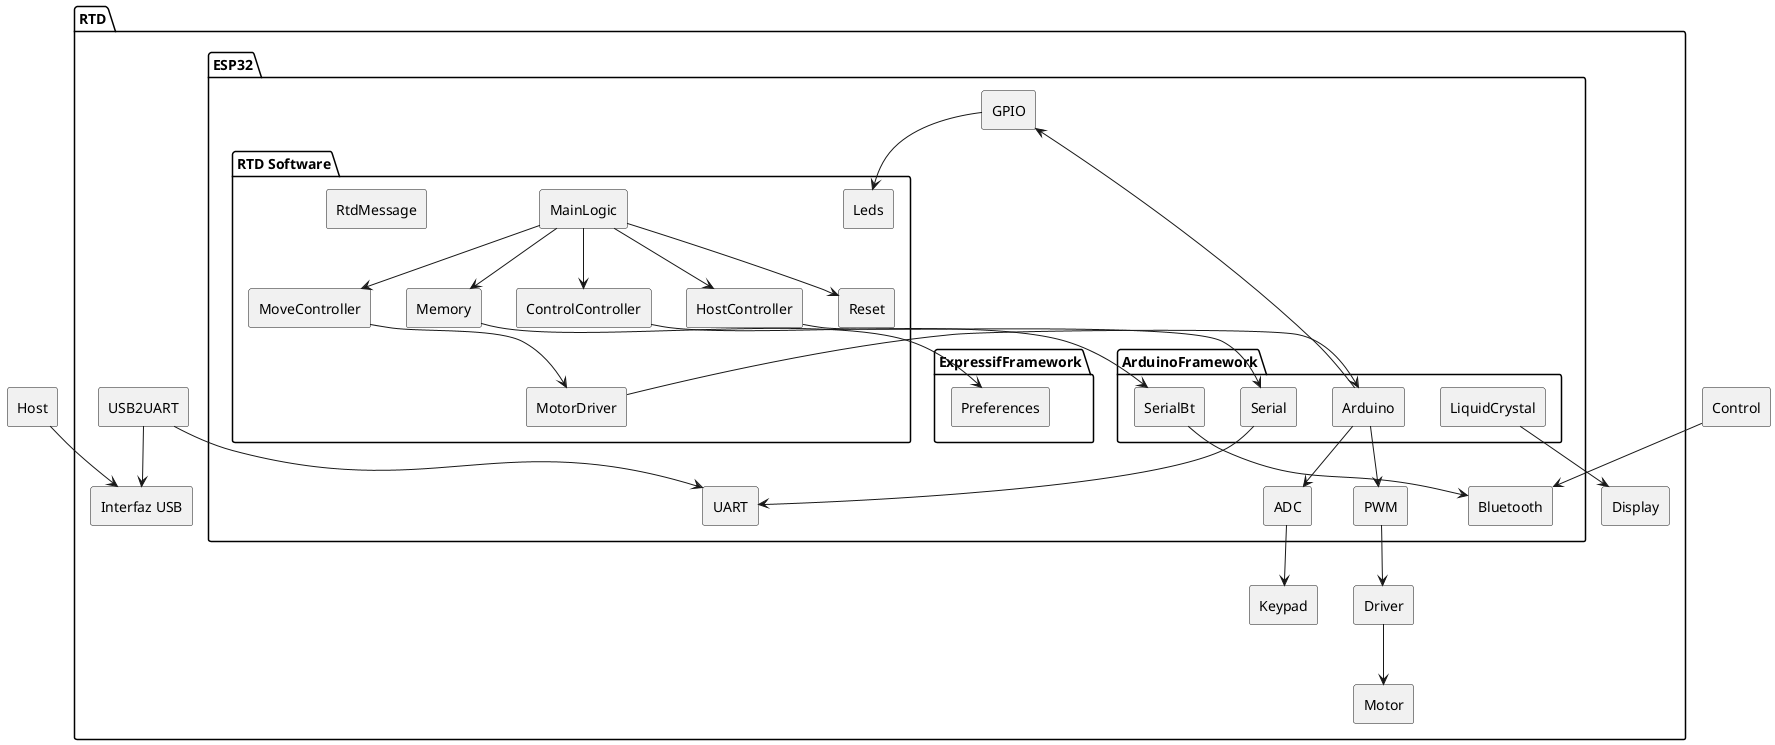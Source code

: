 @startuml

rectangle Host
rectangle Control

package "RTD" {
    rectangle Display
    rectangle Driver
    rectangle Keypad
    rectangle Motor
    rectangle USB as "Interfaz USB"
    rectangle USB2UART

    package "ESP32" {
        rectangle ADC
        rectangle Bluetooth
        rectangle GPIO
        rectangle PWM
        rectangle UART

        package "RTD Software" {
            rectangle ControlController
            rectangle Display
            rectangle HostController
            rectangle Leds
            rectangle MainLogic
            rectangle Memory
            rectangle RtdMessage
            rectangle MotorDriver
            rectangle MoveController
            rectangle Reset
        }

        package "ArduinoFramework" {
            rectangle Arduino
            rectangle LiquidCrystal
            rectangle Serial
            rectangle SerialBt
        }

        package "ExpressifFramework" {
            rectangle Preferences
        }
    }
}

' An arrow indicates dependency. The left side is the element belonging to that
' section of the system. The sections are external, RTD, ESP32, Arduino, and
' RTD software.

' External
Control --> Bluetooth
Host --> USB

' RTD
Driver --> Motor

' ESP32
ADC --> Keypad
GPIO --> Leds
PWM --> Driver
USB2UART --> USB
USB2UART --> UART

' Arduino
Arduino --> ADC
Arduino --> GPIO
Arduino --> PWM
LiquidCrystal --> Display
Serial --> UART
SerialBt --> Bluetooth

' RTD software
ControlController --> SerialBt
HostController --> Serial
MainLogic --> ControlController
MainLogic --> HostController
MainLogic --> Memory
MainLogic --> MoveController
MainLogic --> Reset
Memory --> Preferences
MoveController --> MotorDriver
MotorDriver --> Arduino

@enduml
